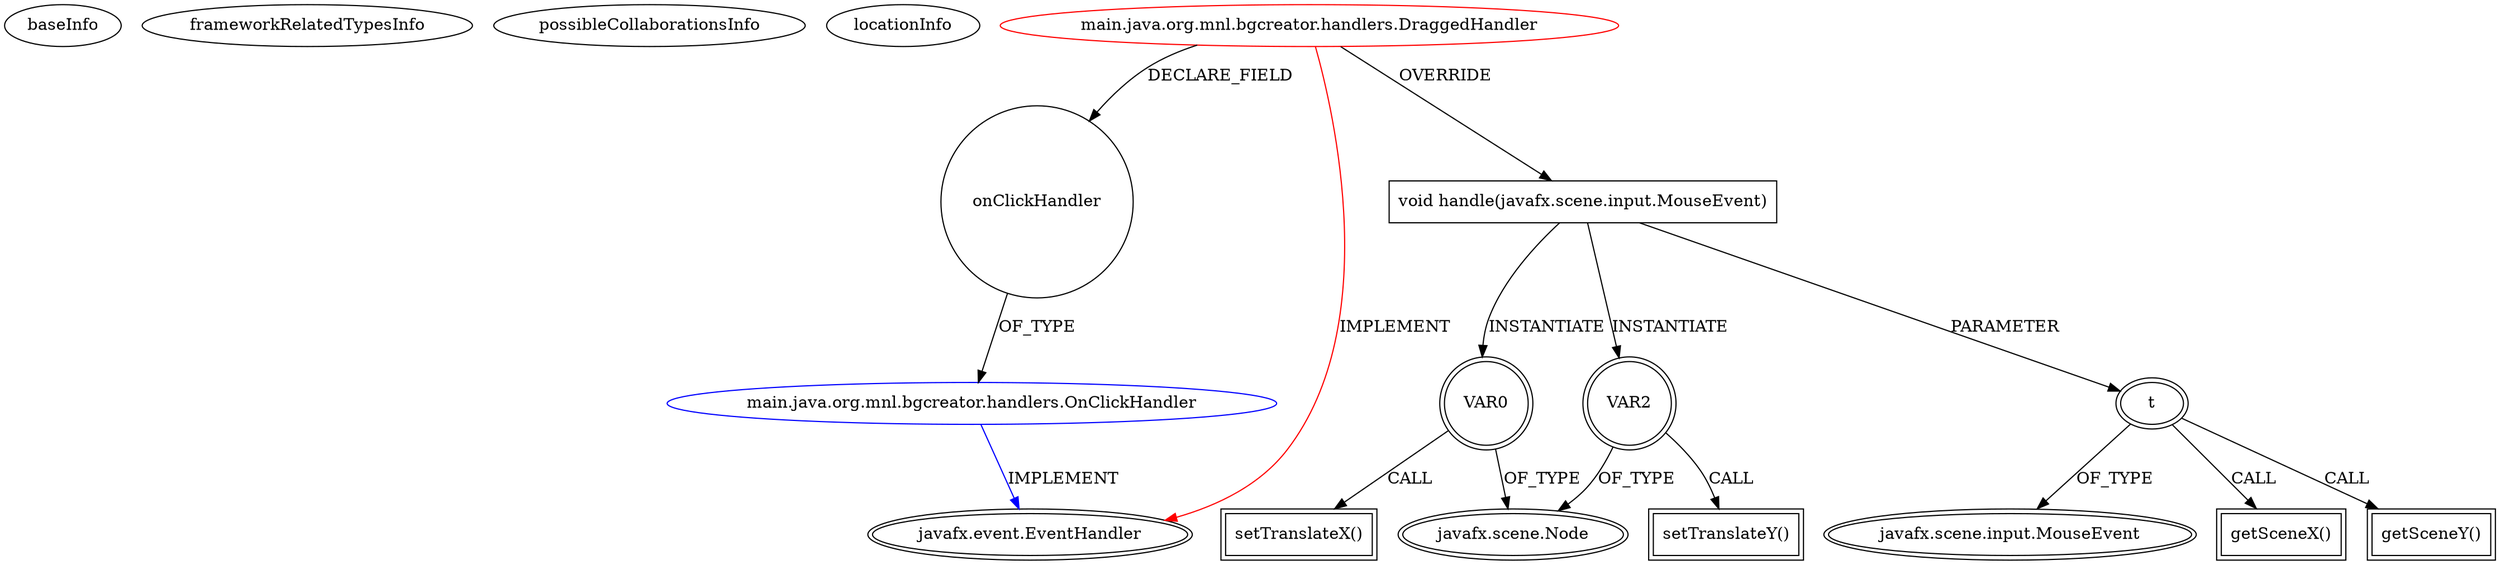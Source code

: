 digraph {
baseInfo[graphId=3559,category="extension_graph",isAnonymous=false,possibleRelation=true]
frameworkRelatedTypesInfo[0="javafx.event.EventHandler"]
possibleCollaborationsInfo[0="3559~FIELD_DECLARATION-~javafx.event.EventHandler ~javafx.event.EventHandler ~false~false"]
locationInfo[projectName="matallen-bggame-creator",filePath="/matallen-bggame-creator/bggame-creator-master/src/main/java/org/mnl/bgcreator/handlers/DraggedHandler.java",contextSignature="DraggedHandler",graphId="3559"]
0[label="main.java.org.mnl.bgcreator.handlers.DraggedHandler",vertexType="ROOT_CLIENT_CLASS_DECLARATION",isFrameworkType=false,color=red]
1[label="javafx.event.EventHandler",vertexType="FRAMEWORK_INTERFACE_TYPE",isFrameworkType=true,peripheries=2]
2[label="onClickHandler",vertexType="FIELD_DECLARATION",isFrameworkType=false,shape=circle]
3[label="main.java.org.mnl.bgcreator.handlers.OnClickHandler",vertexType="REFERENCE_CLIENT_CLASS_DECLARATION",isFrameworkType=false,color=blue]
5[label="void handle(javafx.scene.input.MouseEvent)",vertexType="OVERRIDING_METHOD_DECLARATION",isFrameworkType=false,shape=box]
6[label="t",vertexType="PARAMETER_DECLARATION",isFrameworkType=true,peripheries=2]
7[label="javafx.scene.input.MouseEvent",vertexType="FRAMEWORK_CLASS_TYPE",isFrameworkType=true,peripheries=2]
8[label="VAR0",vertexType="VARIABLE_EXPRESION",isFrameworkType=true,peripheries=2,shape=circle]
10[label="javafx.scene.Node",vertexType="FRAMEWORK_CLASS_TYPE",isFrameworkType=true,peripheries=2]
9[label="setTranslateX()",vertexType="INSIDE_CALL",isFrameworkType=true,peripheries=2,shape=box]
12[label="getSceneX()",vertexType="INSIDE_CALL",isFrameworkType=true,peripheries=2,shape=box]
13[label="VAR2",vertexType="VARIABLE_EXPRESION",isFrameworkType=true,peripheries=2,shape=circle]
14[label="setTranslateY()",vertexType="INSIDE_CALL",isFrameworkType=true,peripheries=2,shape=box]
17[label="getSceneY()",vertexType="INSIDE_CALL",isFrameworkType=true,peripheries=2,shape=box]
0->1[label="IMPLEMENT",color=red]
0->2[label="DECLARE_FIELD"]
3->1[label="IMPLEMENT",color=blue]
2->3[label="OF_TYPE"]
0->5[label="OVERRIDE"]
6->7[label="OF_TYPE"]
5->6[label="PARAMETER"]
5->8[label="INSTANTIATE"]
8->10[label="OF_TYPE"]
8->9[label="CALL"]
6->12[label="CALL"]
5->13[label="INSTANTIATE"]
13->10[label="OF_TYPE"]
13->14[label="CALL"]
6->17[label="CALL"]
}

